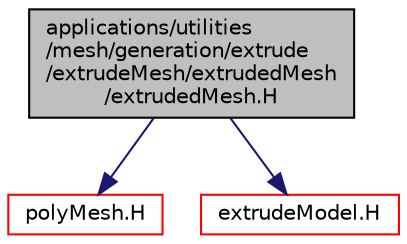 digraph "applications/utilities/mesh/generation/extrude/extrudeMesh/extrudedMesh/extrudedMesh.H"
{
  bgcolor="transparent";
  edge [fontname="Helvetica",fontsize="10",labelfontname="Helvetica",labelfontsize="10"];
  node [fontname="Helvetica",fontsize="10",shape=record];
  Node1 [label="applications/utilities\l/mesh/generation/extrude\l/extrudeMesh/extrudedMesh\l/extrudedMesh.H",height=0.2,width=0.4,color="black", fillcolor="grey75", style="filled", fontcolor="black"];
  Node1 -> Node2 [color="midnightblue",fontsize="10",style="solid",fontname="Helvetica"];
  Node2 [label="polyMesh.H",height=0.2,width=0.4,color="red",URL="$a08657.html"];
  Node1 -> Node3 [color="midnightblue",fontsize="10",style="solid",fontname="Helvetica"];
  Node3 [label="extrudeModel.H",height=0.2,width=0.4,color="red",URL="$a07095.html"];
}
